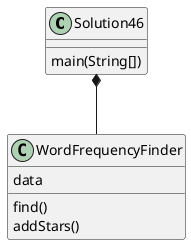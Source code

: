 @startuml
class Solution46 {
    main(String[])
}
Solution46 *--WordFrequencyFinder

class WordFrequencyFinder{
data
find()
addStars()

}







@enduml